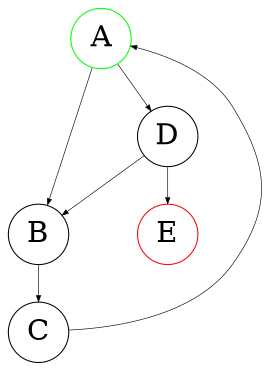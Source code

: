 digraph Trie {
	rankdir=TD;
	margin=0.0;
	graph [nodesep=0.45 ranksep=0.25]
    	node [shape=circle margin="0.03" fixedsize=true penwidth="0.5" radius=0.4 height=.4 label=" "];
    	edge [arrowsize=.3 penwidth="0.3" fontname="Arial"]
	A [label="A" color="green"]
	C [label="C"]
	B [label="B"]
	D [label="D"]
	E [label="E" color="red"]
	A -> B
	A -> D
	D -> B
	B -> C
	C -> A [weight=0]
	D -> E

}

